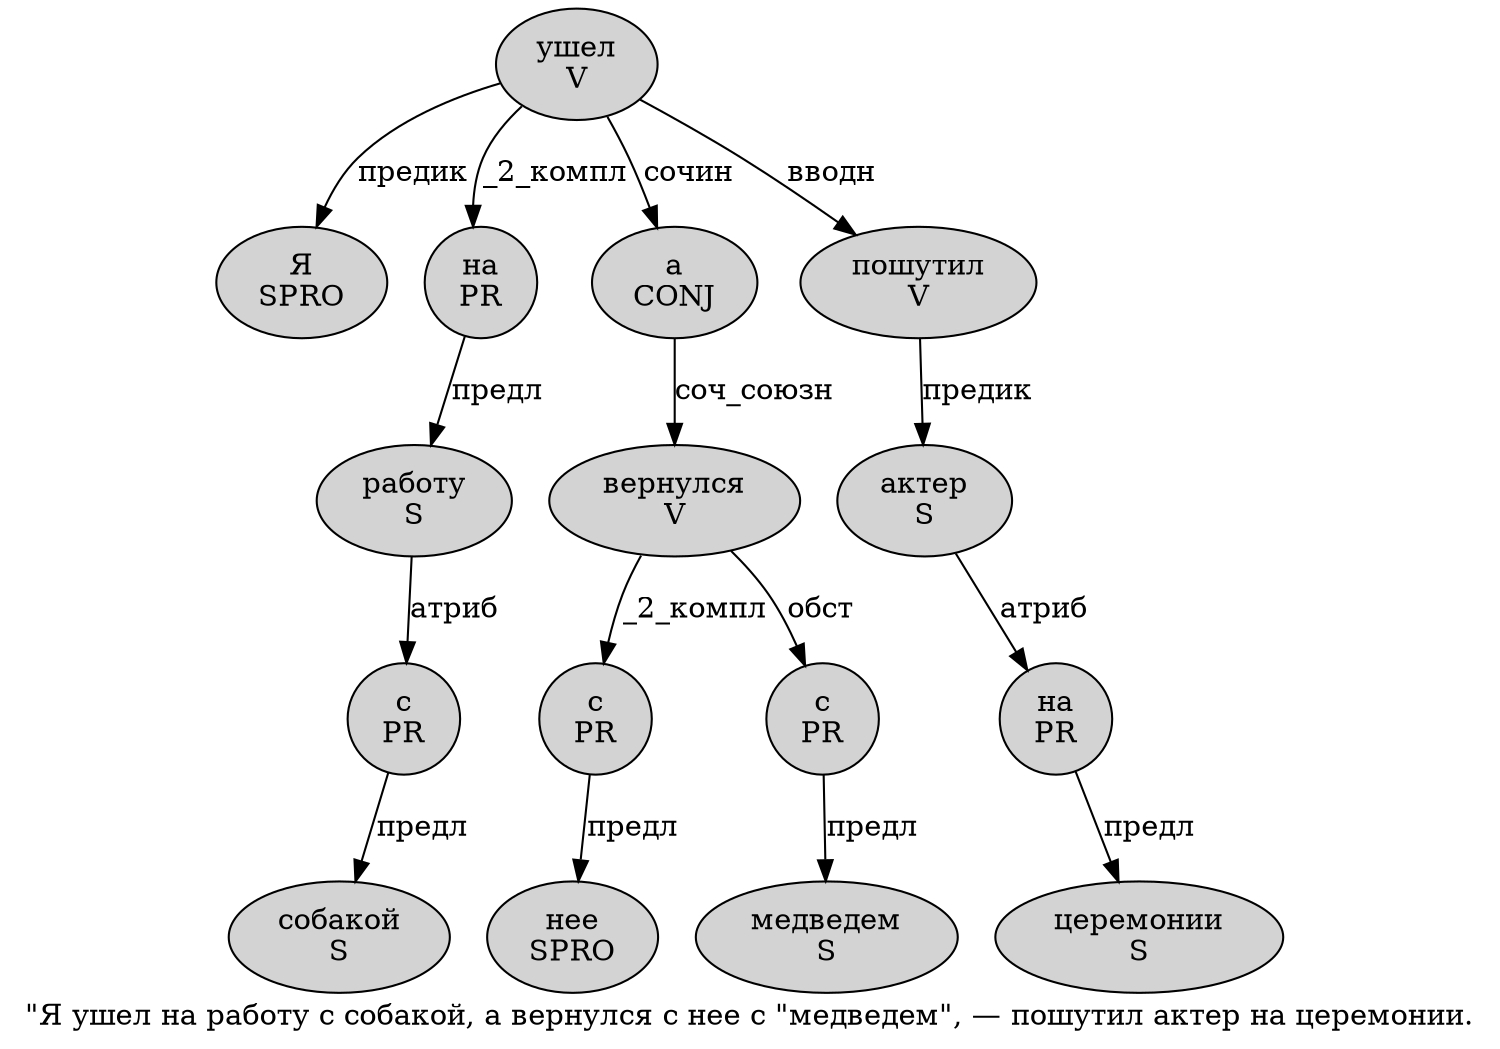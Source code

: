 digraph SENTENCE_1490 {
	graph [label="\"Я ушел на работу с собакой, а вернулся с нее с \"медведем\", — пошутил актер на церемонии."]
	node [style=filled]
		1 [label="Я
SPRO" color="" fillcolor=lightgray penwidth=1 shape=ellipse]
		2 [label="ушел
V" color="" fillcolor=lightgray penwidth=1 shape=ellipse]
		3 [label="на
PR" color="" fillcolor=lightgray penwidth=1 shape=ellipse]
		4 [label="работу
S" color="" fillcolor=lightgray penwidth=1 shape=ellipse]
		5 [label="с
PR" color="" fillcolor=lightgray penwidth=1 shape=ellipse]
		6 [label="собакой
S" color="" fillcolor=lightgray penwidth=1 shape=ellipse]
		8 [label="а
CONJ" color="" fillcolor=lightgray penwidth=1 shape=ellipse]
		9 [label="вернулся
V" color="" fillcolor=lightgray penwidth=1 shape=ellipse]
		10 [label="с
PR" color="" fillcolor=lightgray penwidth=1 shape=ellipse]
		11 [label="нее
SPRO" color="" fillcolor=lightgray penwidth=1 shape=ellipse]
		12 [label="с
PR" color="" fillcolor=lightgray penwidth=1 shape=ellipse]
		14 [label="медведем
S" color="" fillcolor=lightgray penwidth=1 shape=ellipse]
		18 [label="пошутил
V" color="" fillcolor=lightgray penwidth=1 shape=ellipse]
		19 [label="актер
S" color="" fillcolor=lightgray penwidth=1 shape=ellipse]
		20 [label="на
PR" color="" fillcolor=lightgray penwidth=1 shape=ellipse]
		21 [label="церемонии
S" color="" fillcolor=lightgray penwidth=1 shape=ellipse]
			9 -> 10 [label="_2_компл"]
			9 -> 12 [label="обст"]
			8 -> 9 [label="соч_союзн"]
			3 -> 4 [label="предл"]
			20 -> 21 [label="предл"]
			5 -> 6 [label="предл"]
			19 -> 20 [label="атриб"]
			12 -> 14 [label="предл"]
			2 -> 1 [label="предик"]
			2 -> 3 [label="_2_компл"]
			2 -> 8 [label="сочин"]
			2 -> 18 [label="вводн"]
			10 -> 11 [label="предл"]
			4 -> 5 [label="атриб"]
			18 -> 19 [label="предик"]
}